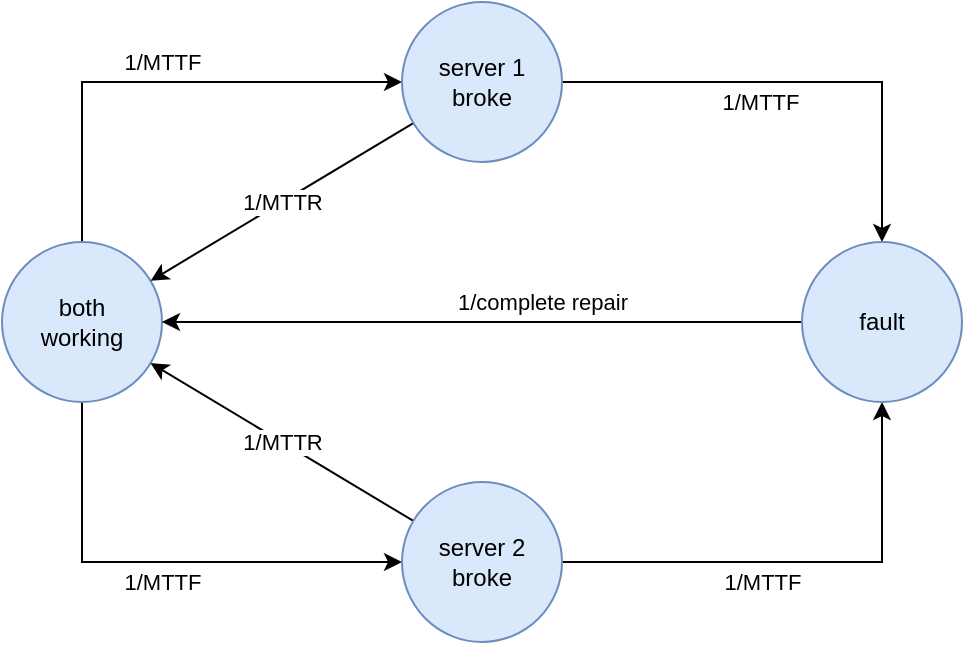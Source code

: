 <mxfile version="15.7.3" type="device"><diagram id="q4T1rGy6Vpw1ZXOcEovv" name="Page-1"><mxGraphModel dx="554" dy="748" grid="1" gridSize="10" guides="1" tooltips="1" connect="1" arrows="1" fold="1" page="1" pageScale="1" pageWidth="827" pageHeight="1169" math="0" shadow="0"><root><mxCell id="0"/><mxCell id="1" parent="0"/><mxCell id="souSj3U9bTGbREejH0S9-5" value="1/MTTF" style="edgeStyle=orthogonalEdgeStyle;rounded=0;orthogonalLoop=1;jettySize=auto;html=1;" edge="1" parent="1" source="souSj3U9bTGbREejH0S9-1" target="souSj3U9bTGbREejH0S9-3"><mxGeometry y="10" relative="1" as="geometry"><Array as="points"><mxPoint x="120" y="120"/></Array><mxPoint as="offset"/></mxGeometry></mxCell><mxCell id="souSj3U9bTGbREejH0S9-6" value="1/MTTF" style="edgeStyle=orthogonalEdgeStyle;rounded=0;orthogonalLoop=1;jettySize=auto;html=1;entryX=0;entryY=0.5;entryDx=0;entryDy=0;" edge="1" parent="1" source="souSj3U9bTGbREejH0S9-1" target="souSj3U9bTGbREejH0S9-2"><mxGeometry y="-10" relative="1" as="geometry"><Array as="points"><mxPoint x="120" y="360"/></Array><mxPoint as="offset"/></mxGeometry></mxCell><mxCell id="souSj3U9bTGbREejH0S9-1" value="&lt;div&gt;both&lt;/div&gt;&lt;div&gt;working&lt;br&gt;&lt;/div&gt;" style="ellipse;whiteSpace=wrap;html=1;aspect=fixed;fillColor=#dae8fc;strokeColor=#6c8ebf;" vertex="1" parent="1"><mxGeometry x="80" y="200" width="80" height="80" as="geometry"/></mxCell><mxCell id="souSj3U9bTGbREejH0S9-7" value="1/MTTF" style="edgeStyle=orthogonalEdgeStyle;rounded=0;orthogonalLoop=1;jettySize=auto;html=1;" edge="1" parent="1" source="souSj3U9bTGbREejH0S9-2" target="souSj3U9bTGbREejH0S9-4"><mxGeometry x="-0.167" y="-10" relative="1" as="geometry"><mxPoint as="offset"/></mxGeometry></mxCell><mxCell id="souSj3U9bTGbREejH0S9-10" value="1/MTTR" style="edgeStyle=none;rounded=0;orthogonalLoop=1;jettySize=auto;html=1;" edge="1" parent="1" source="souSj3U9bTGbREejH0S9-2" target="souSj3U9bTGbREejH0S9-1"><mxGeometry relative="1" as="geometry"/></mxCell><mxCell id="souSj3U9bTGbREejH0S9-2" value="&lt;div&gt;server 2&lt;/div&gt;&lt;div&gt;broke&lt;br&gt;&lt;/div&gt;" style="ellipse;whiteSpace=wrap;html=1;aspect=fixed;fillColor=#dae8fc;strokeColor=#6c8ebf;" vertex="1" parent="1"><mxGeometry x="280" y="320" width="80" height="80" as="geometry"/></mxCell><mxCell id="souSj3U9bTGbREejH0S9-8" style="edgeStyle=orthogonalEdgeStyle;rounded=0;orthogonalLoop=1;jettySize=auto;html=1;" edge="1" parent="1" source="souSj3U9bTGbREejH0S9-3" target="souSj3U9bTGbREejH0S9-4"><mxGeometry relative="1" as="geometry"/></mxCell><mxCell id="souSj3U9bTGbREejH0S9-13" value="1/MTTF" style="edgeLabel;html=1;align=center;verticalAlign=middle;resizable=0;points=[];" vertex="1" connectable="0" parent="souSj3U9bTGbREejH0S9-8"><mxGeometry x="-0.175" y="1" relative="1" as="geometry"><mxPoint y="11" as="offset"/></mxGeometry></mxCell><mxCell id="souSj3U9bTGbREejH0S9-9" value="1/MTTR" style="rounded=0;orthogonalLoop=1;jettySize=auto;html=1;" edge="1" parent="1" source="souSj3U9bTGbREejH0S9-3" target="souSj3U9bTGbREejH0S9-1"><mxGeometry relative="1" as="geometry"/></mxCell><mxCell id="souSj3U9bTGbREejH0S9-3" value="&lt;div&gt;server 1&lt;/div&gt;&lt;div&gt;broke&lt;br&gt;&lt;/div&gt;" style="ellipse;whiteSpace=wrap;html=1;aspect=fixed;fillColor=#dae8fc;strokeColor=#6c8ebf;" vertex="1" parent="1"><mxGeometry x="280" y="80" width="80" height="80" as="geometry"/></mxCell><mxCell id="souSj3U9bTGbREejH0S9-11" style="edgeStyle=none;rounded=0;orthogonalLoop=1;jettySize=auto;html=1;" edge="1" parent="1" source="souSj3U9bTGbREejH0S9-4" target="souSj3U9bTGbREejH0S9-1"><mxGeometry relative="1" as="geometry"/></mxCell><mxCell id="souSj3U9bTGbREejH0S9-14" value="1/complete repair" style="edgeLabel;html=1;align=center;verticalAlign=middle;resizable=0;points=[];" vertex="1" connectable="0" parent="souSj3U9bTGbREejH0S9-11"><mxGeometry x="-0.212" y="4" relative="1" as="geometry"><mxPoint x="-4" y="-14" as="offset"/></mxGeometry></mxCell><mxCell id="souSj3U9bTGbREejH0S9-4" value="fault" style="ellipse;whiteSpace=wrap;html=1;aspect=fixed;fillColor=#dae8fc;strokeColor=#6c8ebf;" vertex="1" parent="1"><mxGeometry x="480" y="200" width="80" height="80" as="geometry"/></mxCell></root></mxGraphModel></diagram></mxfile>